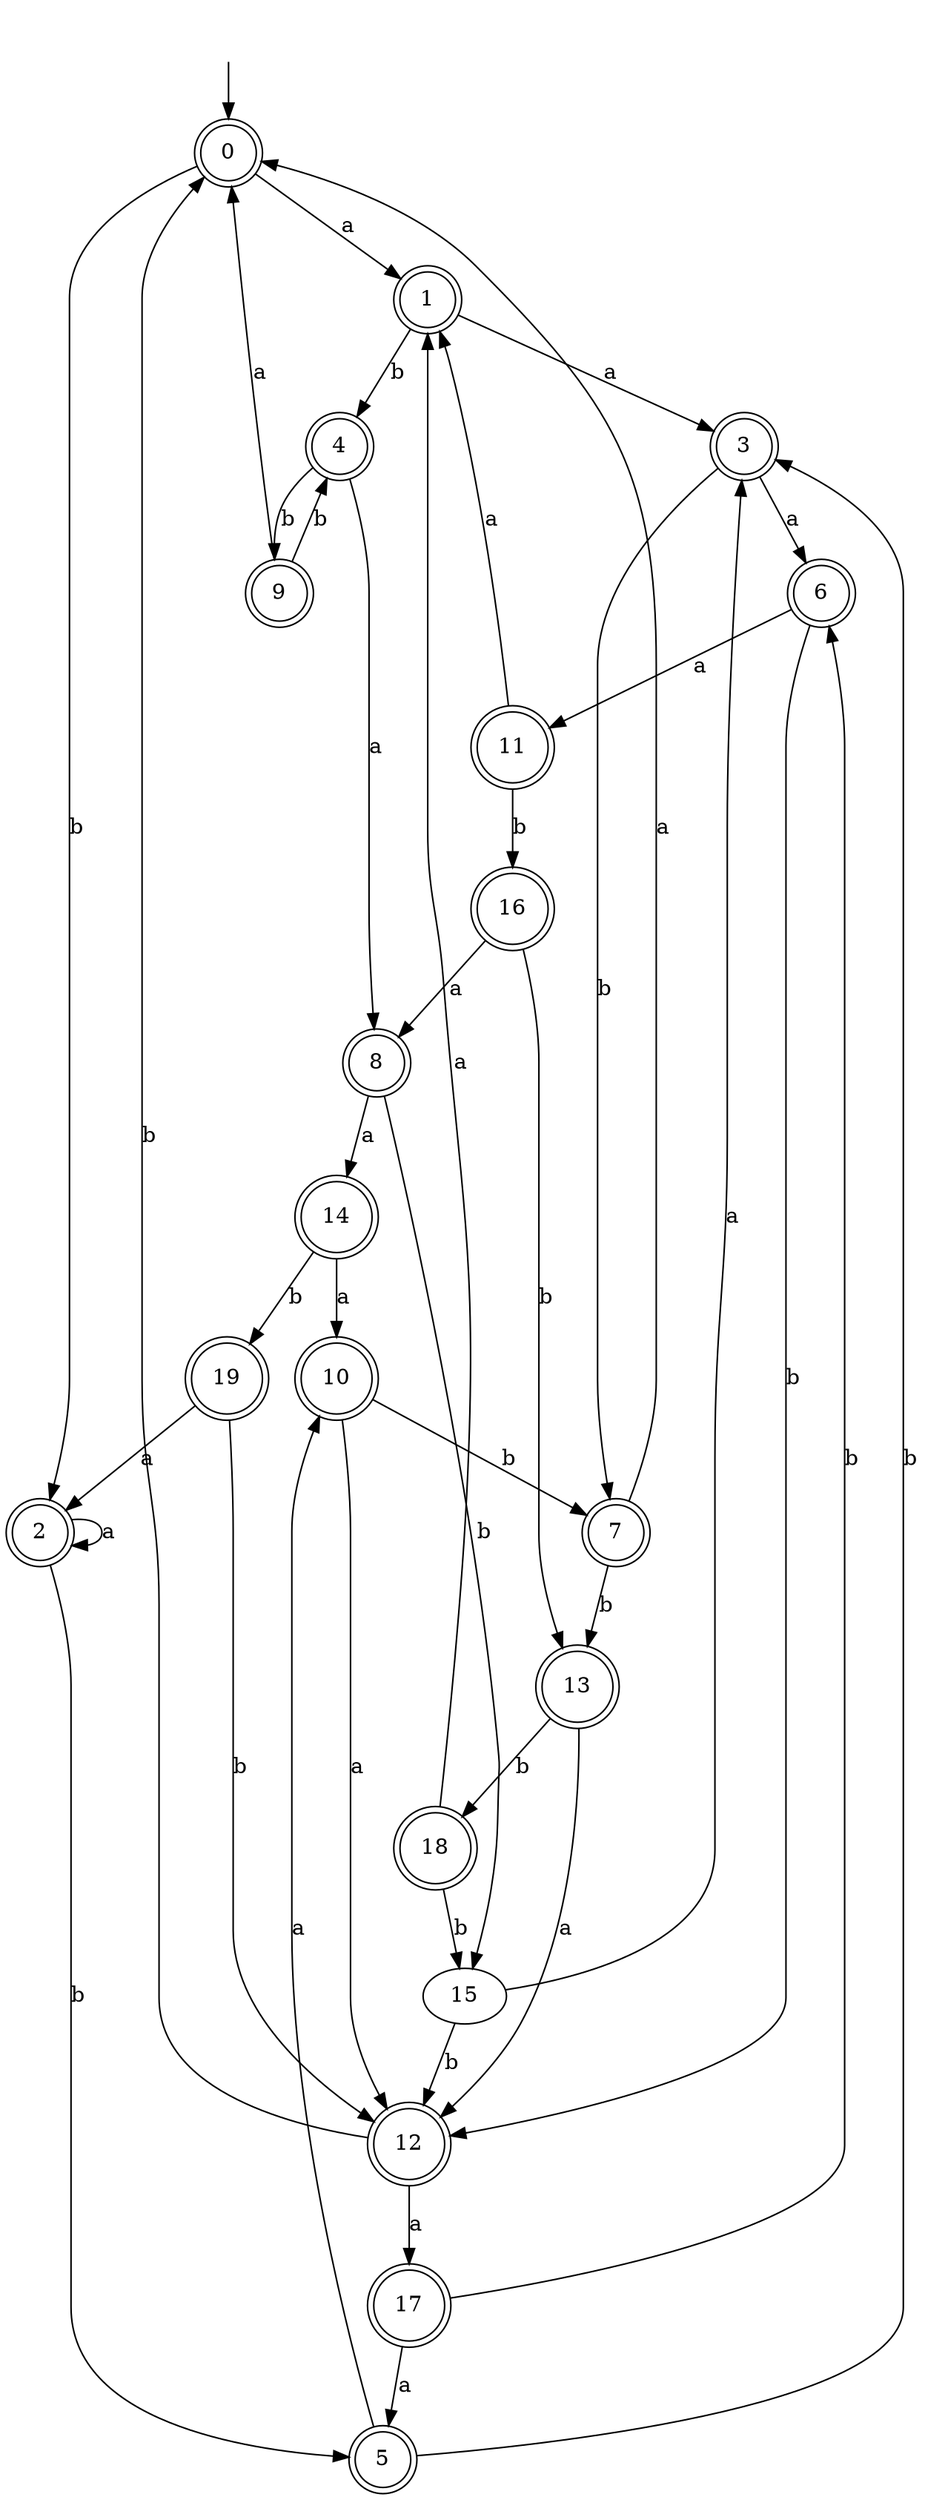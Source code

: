 digraph RandomDFA {
  __start0 [label="", shape=none];
  __start0 -> 0 [label=""];
  0 [shape=circle] [shape=doublecircle]
  0 -> 1 [label="a"]
  0 -> 2 [label="b"]
  1 [shape=doublecircle]
  1 -> 3 [label="a"]
  1 -> 4 [label="b"]
  2 [shape=doublecircle]
  2 -> 2 [label="a"]
  2 -> 5 [label="b"]
  3 [shape=doublecircle]
  3 -> 6 [label="a"]
  3 -> 7 [label="b"]
  4 [shape=doublecircle]
  4 -> 8 [label="a"]
  4 -> 9 [label="b"]
  5 [shape=doublecircle]
  5 -> 10 [label="a"]
  5 -> 3 [label="b"]
  6 [shape=doublecircle]
  6 -> 11 [label="a"]
  6 -> 12 [label="b"]
  7 [shape=doublecircle]
  7 -> 0 [label="a"]
  7 -> 13 [label="b"]
  8 [shape=doublecircle]
  8 -> 14 [label="a"]
  8 -> 15 [label="b"]
  9 [shape=doublecircle]
  9 -> 0 [label="a"]
  9 -> 4 [label="b"]
  10 [shape=doublecircle]
  10 -> 12 [label="a"]
  10 -> 7 [label="b"]
  11 [shape=doublecircle]
  11 -> 1 [label="a"]
  11 -> 16 [label="b"]
  12 [shape=doublecircle]
  12 -> 17 [label="a"]
  12 -> 0 [label="b"]
  13 [shape=doublecircle]
  13 -> 12 [label="a"]
  13 -> 18 [label="b"]
  14 [shape=doublecircle]
  14 -> 10 [label="a"]
  14 -> 19 [label="b"]
  15
  15 -> 3 [label="a"]
  15 -> 12 [label="b"]
  16 [shape=doublecircle]
  16 -> 8 [label="a"]
  16 -> 13 [label="b"]
  17 [shape=doublecircle]
  17 -> 5 [label="a"]
  17 -> 6 [label="b"]
  18 [shape=doublecircle]
  18 -> 1 [label="a"]
  18 -> 15 [label="b"]
  19 [shape=doublecircle]
  19 -> 2 [label="a"]
  19 -> 12 [label="b"]
}
